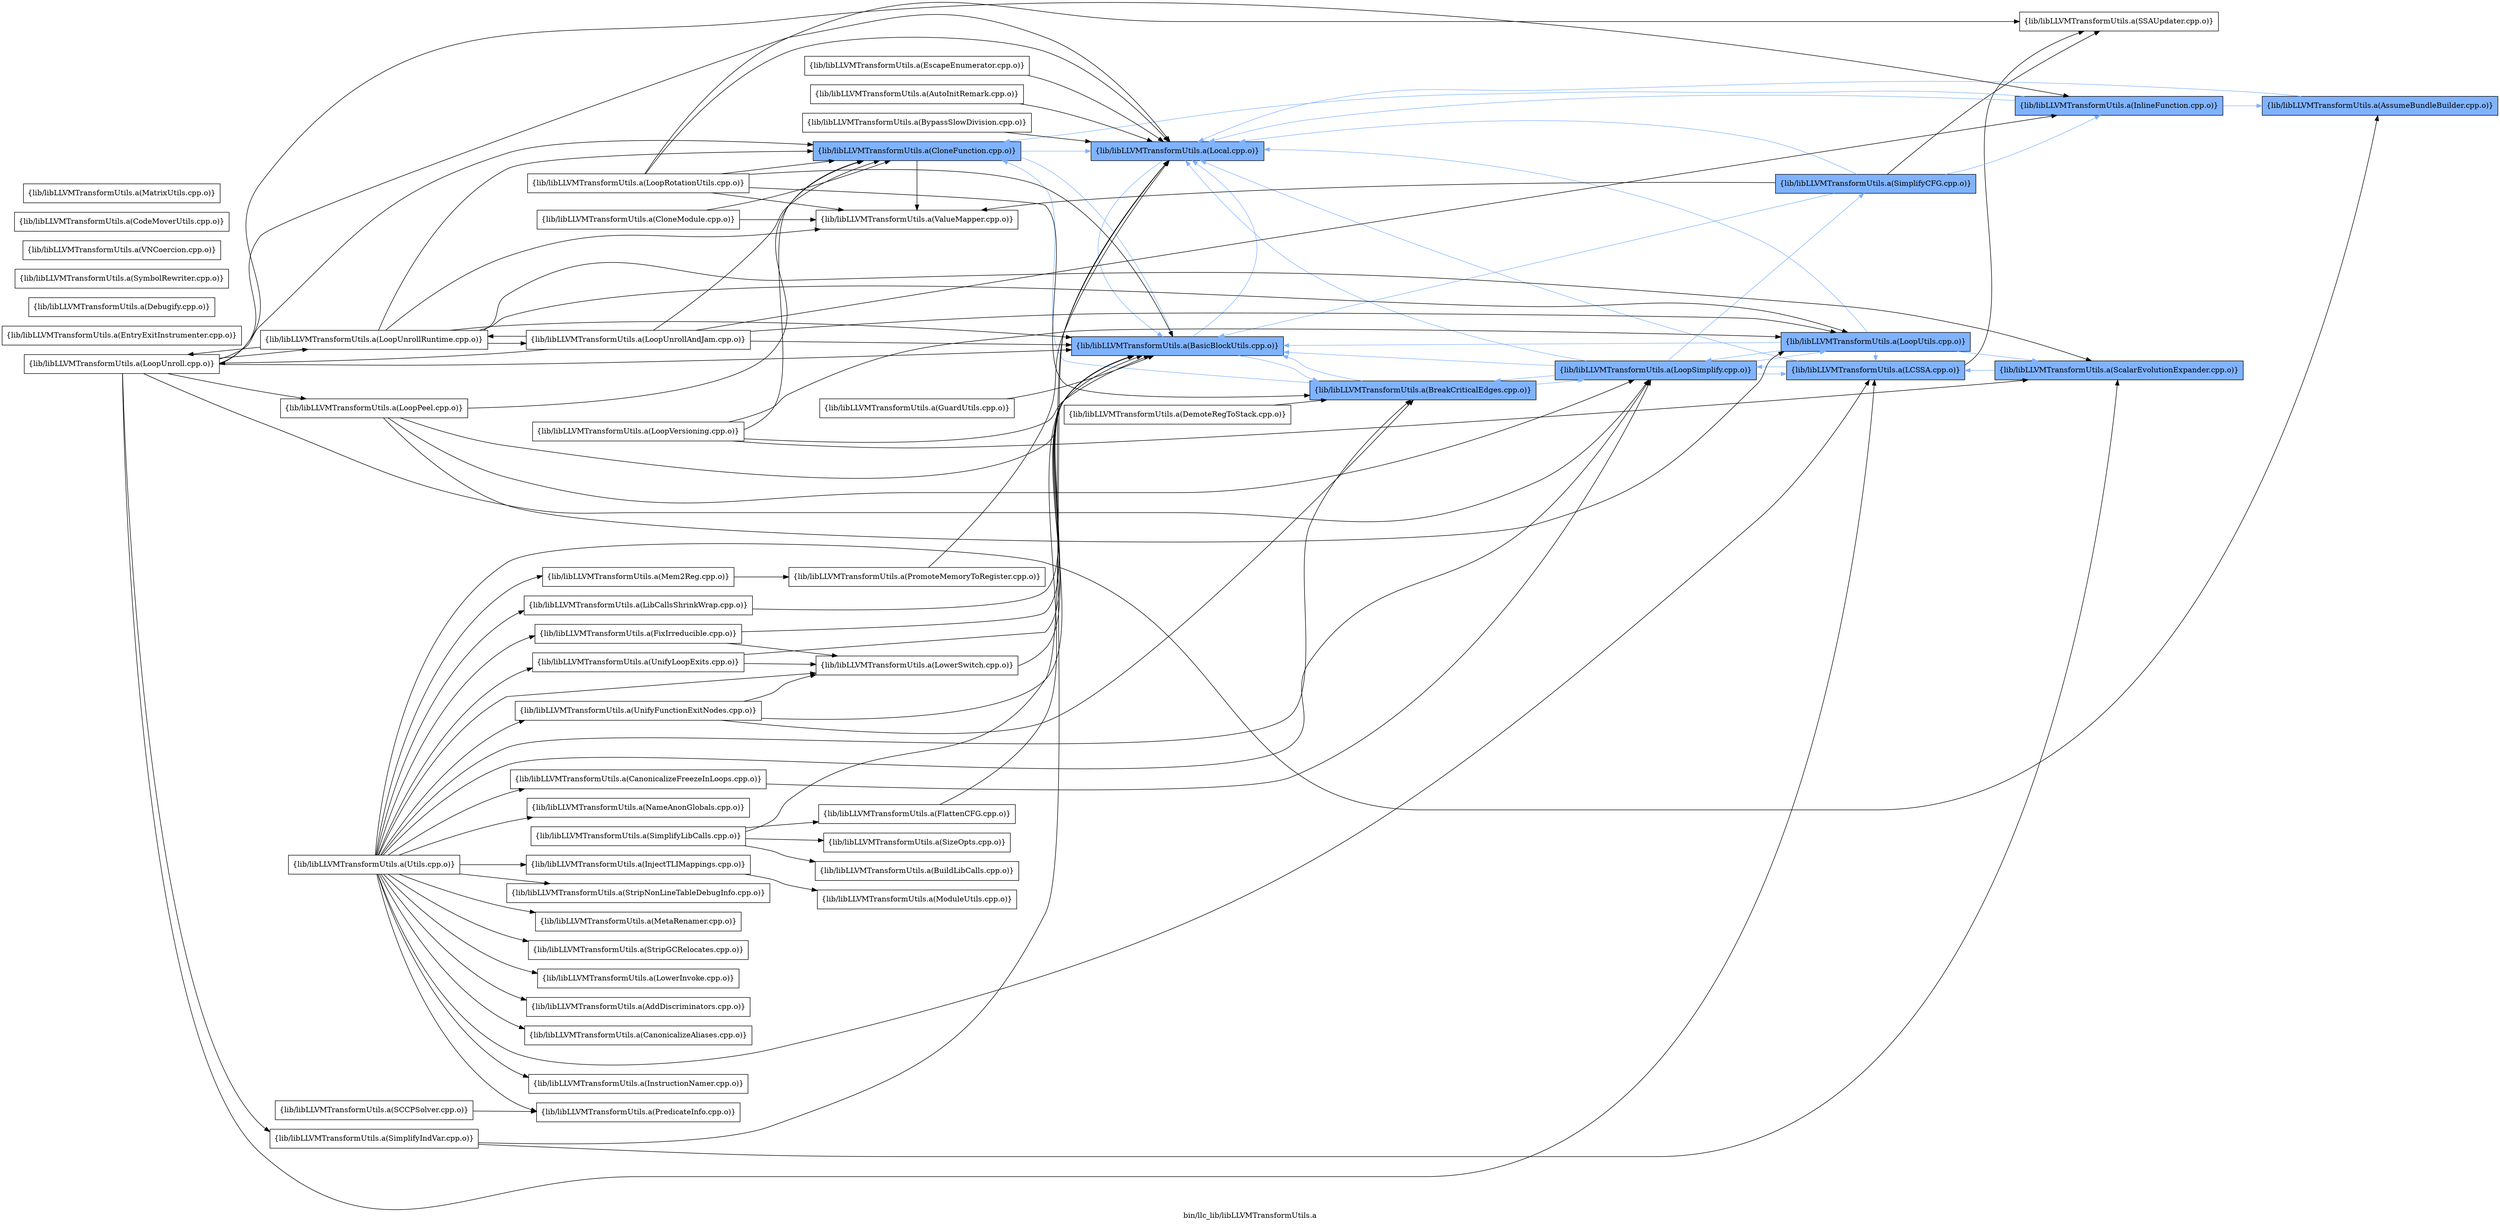 digraph "bin/llc_lib/libLLVMTransformUtils.a" {
	label="bin/llc_lib/libLLVMTransformUtils.a";
	rankdir=LR;
	{ rank=same; Node0x56023fe91168;  }
	{ rank=same; Node0x56023fe90a38; Node0x56023feafca8;  }
	{ rank=same; Node0x56023fea85e8; Node0x56023fe92a68;  }
	{ rank=same; Node0x56023feac968;  }
	{ rank=same; Node0x56023fe91d98;  }
	{ rank=same; Node0x56023fe93198; Node0x56023fe8edc8; Node0x56023fe8a278;  }
	{ rank=same; Node0x56023fe8c2f8; Node0x56023fe8b448; Node0x56023fe93f58;  }
	{ rank=same; Node0x56023fe91168;  }
	{ rank=same; Node0x56023fe90a38; Node0x56023feafca8;  }
	{ rank=same; Node0x56023fea85e8; Node0x56023fe92a68;  }
	{ rank=same; Node0x56023feac968;  }
	{ rank=same; Node0x56023fe91d98;  }
	{ rank=same; Node0x56023fe93198; Node0x56023fe8edc8; Node0x56023fe8a278;  }
	{ rank=same; Node0x56023fe8c2f8; Node0x56023fe8b448; Node0x56023fe93f58;  }

	Node0x56023fe91168 [shape=record,shape=box,group=0,label="{lib/libLLVMTransformUtils.a(CloneModule.cpp.o)}"];
	Node0x56023fe91168 -> Node0x56023fe90a38;
	Node0x56023fe91168 -> Node0x56023feafca8;
	Node0x56023fe8b8f8 [shape=record,shape=box,group=0,label="{lib/libLLVMTransformUtils.a(EntryExitInstrumenter.cpp.o)}"];
	Node0x56023feadc78 [shape=record,shape=box,group=0,label="{lib/libLLVMTransformUtils.a(Utils.cpp.o)}"];
	Node0x56023feadc78 -> Node0x56023fea8098;
	Node0x56023feadc78 -> Node0x56023feac968;
	Node0x56023feadc78 -> Node0x56023feab338;
	Node0x56023feadc78 -> Node0x56023fe93198;
	Node0x56023feadc78 -> Node0x56023fe91d98;
	Node0x56023feadc78 -> Node0x56023fe8fdb8;
	Node0x56023feadc78 -> Node0x56023fe98198;
	Node0x56023feadc78 -> Node0x56023fe9bf28;
	Node0x56023feadc78 -> Node0x56023fe8e738;
	Node0x56023feadc78 -> Node0x56023fead598;
	Node0x56023feadc78 -> Node0x56023feabe28;
	Node0x56023feadc78 -> Node0x56023feaca08;
	Node0x56023feadc78 -> Node0x56023feac2d8;
	Node0x56023feadc78 -> Node0x56023feaa618;
	Node0x56023feadc78 -> Node0x56023feab298;
	Node0x56023feadc78 -> Node0x56023fea9858;
	Node0x56023feadc78 -> Node0x56023fea90d8;
	Node0x56023feadc78 -> Node0x56023fea9ee8;
	Node0x56023feadc78 -> Node0x56023fea82c8;
	Node0x56023feadc78 -> Node0x56023feb1648;
	Node0x56023feadc78 -> Node0x56023feb1878;
	Node0x56023fea85e8 [shape=record,shape=box,group=1,style=filled,fillcolor="0.600000 0.5 1",label="{lib/libLLVMTransformUtils.a(BasicBlockUtils.cpp.o)}"];
	Node0x56023fea85e8 -> Node0x56023feac968[color="0.600000 0.5 1"];
	Node0x56023fea85e8 -> Node0x56023fe92a68[color="0.600000 0.5 1"];
	Node0x56023feac968 [shape=record,shape=box,group=1,style=filled,fillcolor="0.600000 0.5 1",label="{lib/libLLVMTransformUtils.a(BreakCriticalEdges.cpp.o)}"];
	Node0x56023feac968 -> Node0x56023fea85e8[color="0.600000 0.5 1"];
	Node0x56023feac968 -> Node0x56023fe90a38[color="0.600000 0.5 1"];
	Node0x56023feac968 -> Node0x56023fe91d98[color="0.600000 0.5 1"];
	Node0x56023feaa6b8 [shape=record,shape=box,group=0,label="{lib/libLLVMTransformUtils.a(BypassSlowDivision.cpp.o)}"];
	Node0x56023feaa6b8 -> Node0x56023fe92a68;
	Node0x56023fe92a68 [shape=record,shape=box,group=1,style=filled,fillcolor="0.600000 0.5 1",label="{lib/libLLVMTransformUtils.a(Local.cpp.o)}"];
	Node0x56023fe92a68 -> Node0x56023fea85e8[color="0.600000 0.5 1"];
	Node0x56023fe8a548 [shape=record,shape=box,group=0,label="{lib/libLLVMTransformUtils.a(SimplifyLibCalls.cpp.o)}"];
	Node0x56023fe8a548 -> Node0x56023feac238;
	Node0x56023fe8a548 -> Node0x56023fe921a8;
	Node0x56023fe8a548 -> Node0x56023fe92a68;
	Node0x56023fe8a548 -> Node0x56023fe8e0f8;
	Node0x56023fe8e0f8 [shape=record,shape=box,group=0,label="{lib/libLLVMTransformUtils.a(SizeOpts.cpp.o)}"];
	Node0x56023fe8a278 [shape=record,shape=box,group=1,style=filled,fillcolor="0.600000 0.5 1",label="{lib/libLLVMTransformUtils.a(SimplifyCFG.cpp.o)}"];
	Node0x56023fe8a278 -> Node0x56023fea85e8[color="0.600000 0.5 1"];
	Node0x56023fe8a278 -> Node0x56023fe93f58[color="0.600000 0.5 1"];
	Node0x56023fe8a278 -> Node0x56023fe92a68[color="0.600000 0.5 1"];
	Node0x56023fe8a278 -> Node0x56023fe8c2f8;
	Node0x56023fe8a278 -> Node0x56023feafca8;
	Node0x56023fe8edc8 [shape=record,shape=box,group=1,style=filled,fillcolor="0.600000 0.5 1",label="{lib/libLLVMTransformUtils.a(LoopUtils.cpp.o)}"];
	Node0x56023fe8edc8 -> Node0x56023fea85e8[color="0.600000 0.5 1"];
	Node0x56023fe8edc8 -> Node0x56023fe93198[color="0.600000 0.5 1"];
	Node0x56023fe8edc8 -> Node0x56023fe92a68[color="0.600000 0.5 1"];
	Node0x56023fe8edc8 -> Node0x56023fe91d98[color="0.600000 0.5 1"];
	Node0x56023fe8edc8 -> Node0x56023fe8b448[color="0.600000 0.5 1"];
	Node0x56023fe93198 [shape=record,shape=box,group=1,style=filled,fillcolor="0.600000 0.5 1",label="{lib/libLLVMTransformUtils.a(LCSSA.cpp.o)}"];
	Node0x56023fe93198 -> Node0x56023fe92a68[color="0.600000 0.5 1"];
	Node0x56023fe93198 -> Node0x56023fe91d98[color="0.600000 0.5 1"];
	Node0x56023fe93198 -> Node0x56023fe8c2f8;
	Node0x56023fe91d98 [shape=record,shape=box,group=1,style=filled,fillcolor="0.600000 0.5 1",label="{lib/libLLVMTransformUtils.a(LoopSimplify.cpp.o)}"];
	Node0x56023fe91d98 -> Node0x56023fea85e8[color="0.600000 0.5 1"];
	Node0x56023fe91d98 -> Node0x56023feac968[color="0.600000 0.5 1"];
	Node0x56023fe91d98 -> Node0x56023fe93198[color="0.600000 0.5 1"];
	Node0x56023fe91d98 -> Node0x56023fe92a68[color="0.600000 0.5 1"];
	Node0x56023fe91d98 -> Node0x56023fe8edc8[color="0.600000 0.5 1"];
	Node0x56023fe91d98 -> Node0x56023fe8a278[color="0.600000 0.5 1"];
	Node0x56023fe8b448 [shape=record,shape=box,group=1,style=filled,fillcolor="0.600000 0.5 1",label="{lib/libLLVMTransformUtils.a(ScalarEvolutionExpander.cpp.o)}"];
	Node0x56023fe8b448 -> Node0x56023fe93198[color="0.600000 0.5 1"];
	Node0x56023fe89ff8 [shape=record,shape=box,group=0,label="{lib/libLLVMTransformUtils.a(Debugify.cpp.o)}"];
	Node0x56023fe984b8 [shape=record,shape=box,group=0,label="{lib/libLLVMTransformUtils.a(ModuleUtils.cpp.o)}"];
	Node0x56023fe93f58 [shape=record,shape=box,group=1,style=filled,fillcolor="0.600000 0.5 1",label="{lib/libLLVMTransformUtils.a(InlineFunction.cpp.o)}"];
	Node0x56023fe93f58 -> Node0x56023fea8098[color="0.600000 0.5 1"];
	Node0x56023fe93f58 -> Node0x56023fe90a38[color="0.600000 0.5 1"];
	Node0x56023fe93f58 -> Node0x56023fe92a68[color="0.600000 0.5 1"];
	Node0x56023fe8bb78 [shape=record,shape=box,group=0,label="{lib/libLLVMTransformUtils.a(DemoteRegToStack.cpp.o)}"];
	Node0x56023fe8bb78 -> Node0x56023feac968;
	Node0x56023feab338 [shape=record,shape=box,group=0,label="{lib/libLLVMTransformUtils.a(CanonicalizeFreezeInLoops.cpp.o)}"];
	Node0x56023feab338 -> Node0x56023fe91d98;
	Node0x56023fe8fdb8 [shape=record,shape=box,group=0,label="{lib/libLLVMTransformUtils.a(LowerInvoke.cpp.o)}"];
	Node0x56023fe8e788 [shape=record,shape=box,group=0,label="{lib/libLLVMTransformUtils.a(SymbolRewriter.cpp.o)}"];
	Node0x56023fe8b1c8 [shape=record,shape=box,group=0,label="{lib/libLLVMTransformUtils.a(EscapeEnumerator.cpp.o)}"];
	Node0x56023fe8b1c8 -> Node0x56023fe92a68;
	Node0x56023fe90a38 [shape=record,shape=box,group=1,style=filled,fillcolor="0.600000 0.5 1",label="{lib/libLLVMTransformUtils.a(CloneFunction.cpp.o)}"];
	Node0x56023fe90a38 -> Node0x56023fea85e8[color="0.600000 0.5 1"];
	Node0x56023fe90a38 -> Node0x56023fe92a68[color="0.600000 0.5 1"];
	Node0x56023fe90a38 -> Node0x56023feafca8;
	Node0x56023fe8c2f8 [shape=record,shape=box,group=0,label="{lib/libLLVMTransformUtils.a(SSAUpdater.cpp.o)}"];
	Node0x56023feafca8 [shape=record,shape=box,group=0,label="{lib/libLLVMTransformUtils.a(ValueMapper.cpp.o)}"];
	Node0x56023feac238 [shape=record,shape=box,group=0,label="{lib/libLLVMTransformUtils.a(BuildLibCalls.cpp.o)}"];
	Node0x56023fe8f138 [shape=record,shape=box,group=0,label="{lib/libLLVMTransformUtils.a(LoopVersioning.cpp.o)}"];
	Node0x56023fe8f138 -> Node0x56023fea85e8;
	Node0x56023fe8f138 -> Node0x56023fe90a38;
	Node0x56023fe8f138 -> Node0x56023fe8edc8;
	Node0x56023fe8f138 -> Node0x56023fe8b448;
	Node0x56023fe8e738 [shape=record,shape=box,group=0,label="{lib/libLLVMTransformUtils.a(UnifyFunctionExitNodes.cpp.o)}"];
	Node0x56023fe8e738 -> Node0x56023fea85e8;
	Node0x56023fe8e738 -> Node0x56023feac968;
	Node0x56023fe8e738 -> Node0x56023fe98198;
	Node0x56023fea8d68 [shape=record,shape=box,group=0,label="{lib/libLLVMTransformUtils.a(AutoInitRemark.cpp.o)}"];
	Node0x56023fea8d68 -> Node0x56023fe92a68;
	Node0x56023fea8098 [shape=record,shape=box,group=1,style=filled,fillcolor="0.600000 0.5 1",label="{lib/libLLVMTransformUtils.a(AssumeBundleBuilder.cpp.o)}"];
	Node0x56023fea8098 -> Node0x56023fe92a68[color="0.600000 0.5 1"];
	Node0x56023fe919d8 [shape=record,shape=box,group=0,label="{lib/libLLVMTransformUtils.a(GuardUtils.cpp.o)}"];
	Node0x56023fe919d8 -> Node0x56023fea85e8;
	Node0x56023feb0018 [shape=record,shape=box,group=0,label="{lib/libLLVMTransformUtils.a(VNCoercion.cpp.o)}"];
	Node0x56023fe9bf28 [shape=record,shape=box,group=0,label="{lib/libLLVMTransformUtils.a(PredicateInfo.cpp.o)}"];
	Node0x56023fe921a8 [shape=record,shape=box,group=0,label="{lib/libLLVMTransformUtils.a(FlattenCFG.cpp.o)}"];
	Node0x56023fe921a8 -> Node0x56023fea85e8;
	Node0x56023fe89fa8 [shape=record,shape=box,group=0,label="{lib/libLLVMTransformUtils.a(SimplifyIndVar.cpp.o)}"];
	Node0x56023fe89fa8 -> Node0x56023fe92a68;
	Node0x56023fe89fa8 -> Node0x56023fe8b448;
	Node0x56023fe8a228 [shape=record,shape=box,group=0,label="{lib/libLLVMTransformUtils.a(CodeMoverUtils.cpp.o)}"];
	Node0x56023fe8fbd8 [shape=record,shape=box,group=0,label="{lib/libLLVMTransformUtils.a(LoopPeel.cpp.o)}"];
	Node0x56023fe8fbd8 -> Node0x56023fea85e8;
	Node0x56023fe8fbd8 -> Node0x56023fe90a38;
	Node0x56023fe8fbd8 -> Node0x56023fe91d98;
	Node0x56023fe8fbd8 -> Node0x56023fe8edc8;
	Node0x56023fe91b18 [shape=record,shape=box,group=0,label="{lib/libLLVMTransformUtils.a(LoopRotationUtils.cpp.o)}"];
	Node0x56023fe91b18 -> Node0x56023fea85e8;
	Node0x56023fe91b18 -> Node0x56023feac968;
	Node0x56023fe91b18 -> Node0x56023fe90a38;
	Node0x56023fe91b18 -> Node0x56023fe92a68;
	Node0x56023fe91b18 -> Node0x56023fe8c2f8;
	Node0x56023fe91b18 -> Node0x56023feafca8;
	Node0x56023fe90358 [shape=record,shape=box,group=0,label="{lib/libLLVMTransformUtils.a(LoopUnroll.cpp.o)}"];
	Node0x56023fe90358 -> Node0x56023fea85e8;
	Node0x56023fe90358 -> Node0x56023fe90a38;
	Node0x56023fe90358 -> Node0x56023fe93f58;
	Node0x56023fe90358 -> Node0x56023fe93198;
	Node0x56023fe90358 -> Node0x56023fe92a68;
	Node0x56023fe90358 -> Node0x56023fe8fbd8;
	Node0x56023fe90358 -> Node0x56023fe91d98;
	Node0x56023fe90358 -> Node0x56023fe90ad8;
	Node0x56023fe90358 -> Node0x56023fe89fa8;
	Node0x56023fe90588 [shape=record,shape=box,group=0,label="{lib/libLLVMTransformUtils.a(LoopUnrollAndJam.cpp.o)}"];
	Node0x56023fe90588 -> Node0x56023fea85e8;
	Node0x56023fe90588 -> Node0x56023fe90a38;
	Node0x56023fe90588 -> Node0x56023fe93f58;
	Node0x56023fe90588 -> Node0x56023fe90358;
	Node0x56023fe90588 -> Node0x56023fe90ad8;
	Node0x56023fe90588 -> Node0x56023fe8edc8;
	Node0x56023fe98788 [shape=record,shape=box,group=0,label="{lib/libLLVMTransformUtils.a(MatrixUtils.cpp.o)}"];
	Node0x56023fe9bf78 [shape=record,shape=box,group=0,label="{lib/libLLVMTransformUtils.a(PromoteMemoryToRegister.cpp.o)}"];
	Node0x56023fe9bf78 -> Node0x56023fe92a68;
	Node0x56023fe8b178 [shape=record,shape=box,group=0,label="{lib/libLLVMTransformUtils.a(SCCPSolver.cpp.o)}"];
	Node0x56023fe8b178 -> Node0x56023fe9bf28;
	Node0x56023fe98198 [shape=record,shape=box,group=0,label="{lib/libLLVMTransformUtils.a(LowerSwitch.cpp.o)}"];
	Node0x56023fe98198 -> Node0x56023fea85e8;
	Node0x56023fe90ad8 [shape=record,shape=box,group=0,label="{lib/libLLVMTransformUtils.a(LoopUnrollRuntime.cpp.o)}"];
	Node0x56023fe90ad8 -> Node0x56023fea85e8;
	Node0x56023fe90ad8 -> Node0x56023fe90a38;
	Node0x56023fe90ad8 -> Node0x56023fe90358;
	Node0x56023fe90ad8 -> Node0x56023fe90588;
	Node0x56023fe90ad8 -> Node0x56023fe8edc8;
	Node0x56023fe90ad8 -> Node0x56023fe8b448;
	Node0x56023fe90ad8 -> Node0x56023feafca8;
	Node0x56023fead598 [shape=record,shape=box,group=0,label="{lib/libLLVMTransformUtils.a(AddDiscriminators.cpp.o)}"];
	Node0x56023feabe28 [shape=record,shape=box,group=0,label="{lib/libLLVMTransformUtils.a(CanonicalizeAliases.cpp.o)}"];
	Node0x56023feaca08 [shape=record,shape=box,group=0,label="{lib/libLLVMTransformUtils.a(InstructionNamer.cpp.o)}"];
	Node0x56023feac2d8 [shape=record,shape=box,group=0,label="{lib/libLLVMTransformUtils.a(LibCallsShrinkWrap.cpp.o)}"];
	Node0x56023feac2d8 -> Node0x56023fea85e8;
	Node0x56023feaa618 [shape=record,shape=box,group=0,label="{lib/libLLVMTransformUtils.a(NameAnonGlobals.cpp.o)}"];
	Node0x56023feab298 [shape=record,shape=box,group=0,label="{lib/libLLVMTransformUtils.a(Mem2Reg.cpp.o)}"];
	Node0x56023feab298 -> Node0x56023fe9bf78;
	Node0x56023fea9858 [shape=record,shape=box,group=0,label="{lib/libLLVMTransformUtils.a(StripNonLineTableDebugInfo.cpp.o)}"];
	Node0x56023fea90d8 [shape=record,shape=box,group=0,label="{lib/libLLVMTransformUtils.a(MetaRenamer.cpp.o)}"];
	Node0x56023fea9ee8 [shape=record,shape=box,group=0,label="{lib/libLLVMTransformUtils.a(StripGCRelocates.cpp.o)}"];
	Node0x56023fea82c8 [shape=record,shape=box,group=0,label="{lib/libLLVMTransformUtils.a(InjectTLIMappings.cpp.o)}"];
	Node0x56023fea82c8 -> Node0x56023fe984b8;
	Node0x56023feb1648 [shape=record,shape=box,group=0,label="{lib/libLLVMTransformUtils.a(FixIrreducible.cpp.o)}"];
	Node0x56023feb1648 -> Node0x56023fea85e8;
	Node0x56023feb1648 -> Node0x56023fe98198;
	Node0x56023feb1878 [shape=record,shape=box,group=0,label="{lib/libLLVMTransformUtils.a(UnifyLoopExits.cpp.o)}"];
	Node0x56023feb1878 -> Node0x56023fea85e8;
	Node0x56023feb1878 -> Node0x56023fe98198;
}
